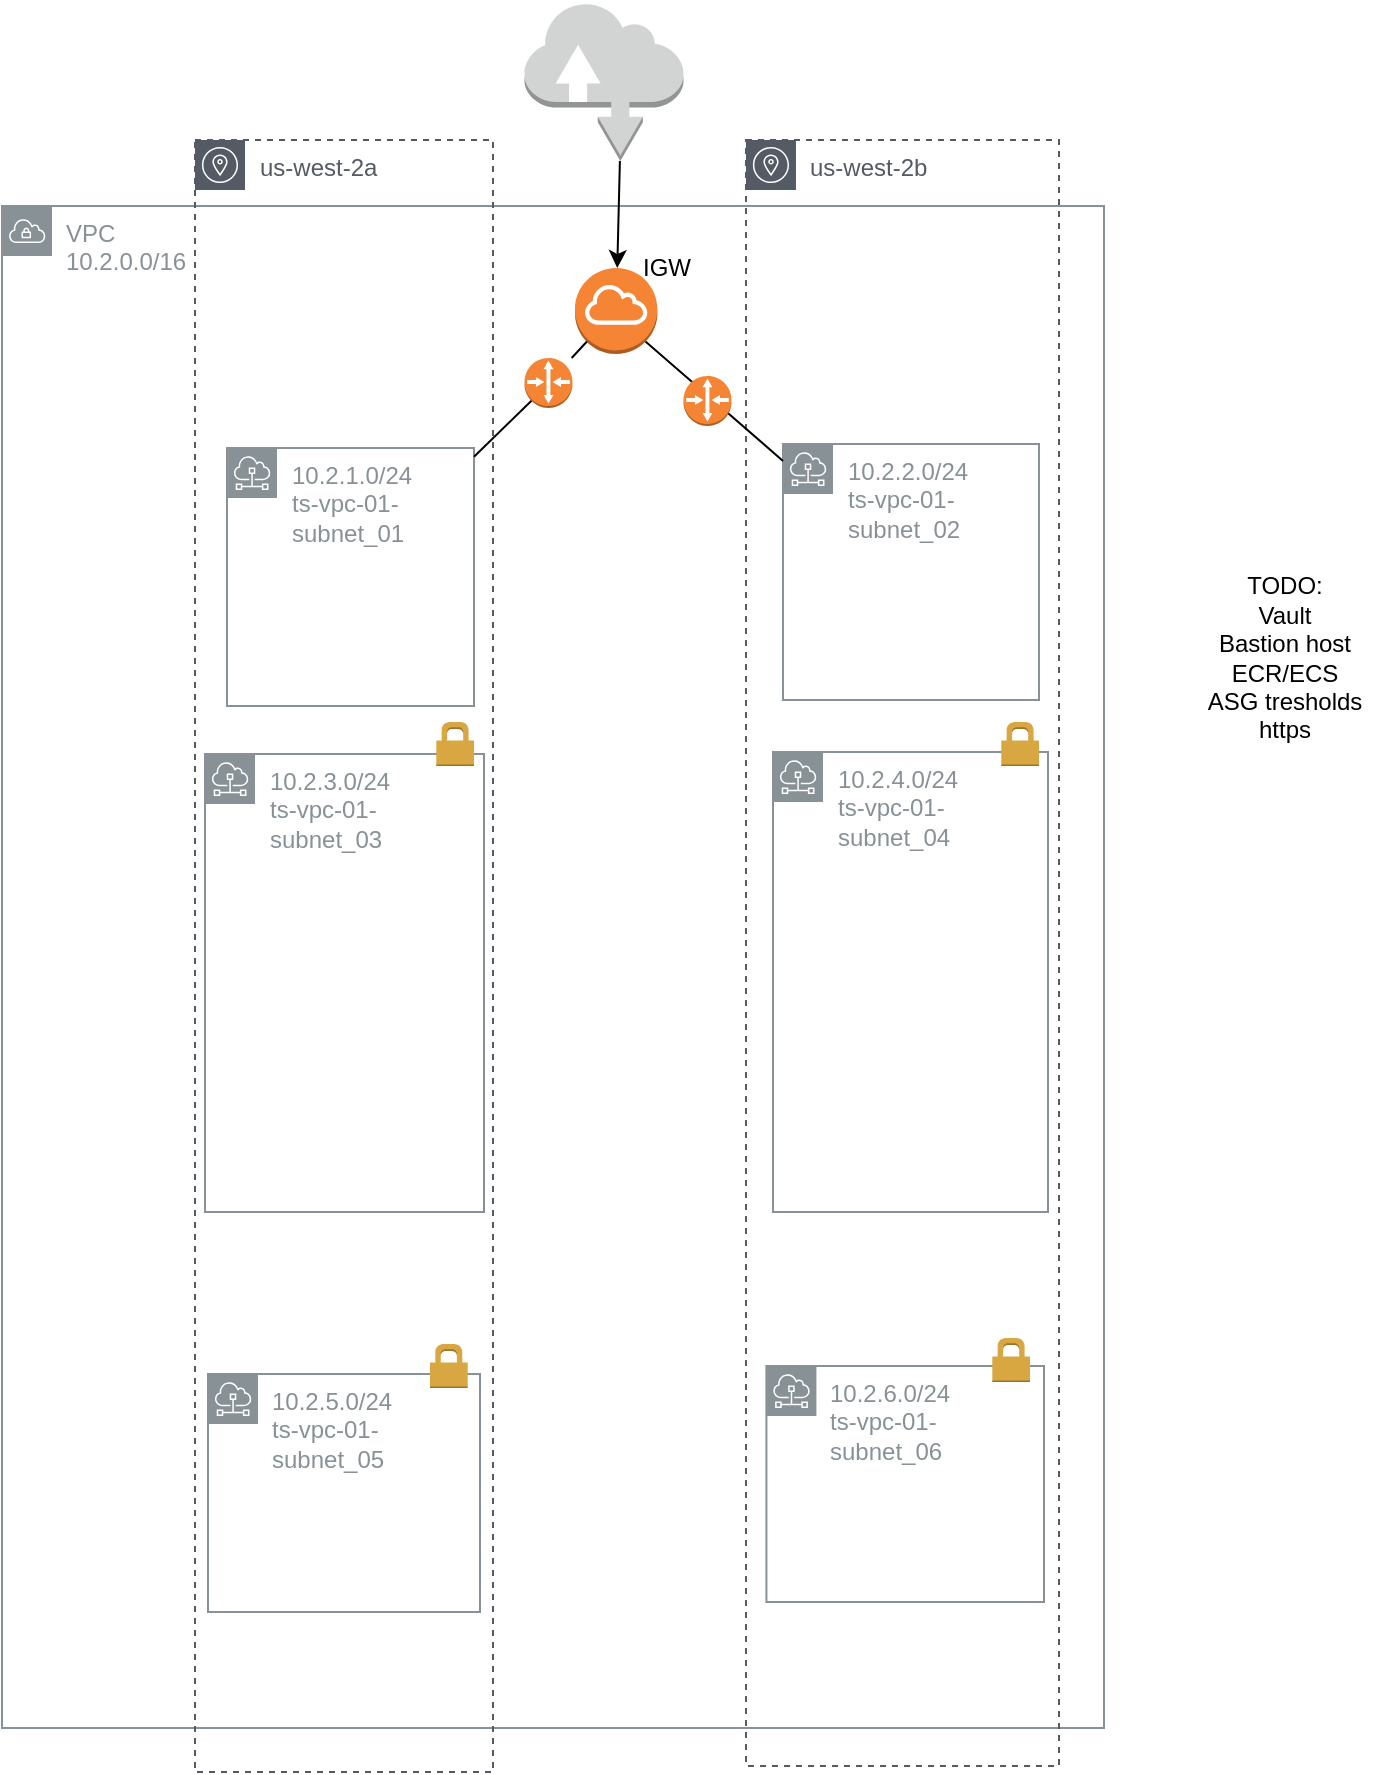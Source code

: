 <mxfile version="14.6.6" type="github">
  <diagram id="LdA-1L0uCgT_CVbXWtCU" name="Page-1">
    <mxGraphModel dx="1426" dy="769" grid="1" gridSize="10" guides="1" tooltips="1" connect="1" arrows="1" fold="1" page="1" pageScale="1" pageWidth="827" pageHeight="1169" math="0" shadow="0">
      <root>
        <mxCell id="0" />
        <mxCell id="1" parent="0" />
        <mxCell id="Rn8A0Fxg7lWSqy2aSkI7-1" value="VPC&lt;br&gt;10.2.0.0/16" style="outlineConnect=0;gradientColor=none;html=1;whiteSpace=wrap;fontSize=12;fontStyle=0;shape=mxgraph.aws4.group;grIcon=mxgraph.aws4.group_vpc;strokeColor=#879196;fillColor=none;verticalAlign=top;align=left;spacingLeft=30;fontColor=#879196;dashed=0;" parent="1" vertex="1">
          <mxGeometry x="119" y="244" width="551" height="761" as="geometry" />
        </mxCell>
        <mxCell id="Rn8A0Fxg7lWSqy2aSkI7-2" value="us-west-2a" style="outlineConnect=0;gradientColor=none;html=1;whiteSpace=wrap;fontSize=12;fontStyle=0;shape=mxgraph.aws4.group;grIcon=mxgraph.aws4.group_availability_zone;strokeColor=#545B64;fillColor=none;verticalAlign=top;align=left;spacingLeft=30;fontColor=#545B64;dashed=1;" parent="1" vertex="1">
          <mxGeometry x="215.5" y="211" width="149" height="816" as="geometry" />
        </mxCell>
        <mxCell id="Rn8A0Fxg7lWSqy2aSkI7-5" value="10.2.3.0/24&lt;br&gt;ts-vpc-01-subnet_03" style="outlineConnect=0;gradientColor=none;html=1;whiteSpace=wrap;fontSize=12;fontStyle=0;shape=mxgraph.aws4.group;grIcon=mxgraph.aws4.group_subnet;strokeColor=#879196;fillColor=none;verticalAlign=top;align=left;spacingLeft=30;fontColor=#879196;dashed=0;" parent="1" vertex="1">
          <mxGeometry x="220.5" y="518" width="139.5" height="229" as="geometry" />
        </mxCell>
        <mxCell id="Rn8A0Fxg7lWSqy2aSkI7-3" value="us-west-2b" style="outlineConnect=0;gradientColor=none;html=1;whiteSpace=wrap;fontSize=12;fontStyle=0;shape=mxgraph.aws4.group;grIcon=mxgraph.aws4.group_availability_zone;strokeColor=#545B64;fillColor=none;verticalAlign=top;align=left;spacingLeft=30;fontColor=#545B64;dashed=1;" parent="1" vertex="1">
          <mxGeometry x="490.99" y="211" width="156.51" height="813" as="geometry" />
        </mxCell>
        <mxCell id="Rn8A0Fxg7lWSqy2aSkI7-6" value="10.2.4.0/24&lt;br&gt;ts-vpc-01-subnet_04" style="outlineConnect=0;gradientColor=none;html=1;whiteSpace=wrap;fontSize=12;fontStyle=0;shape=mxgraph.aws4.group;grIcon=mxgraph.aws4.group_subnet;strokeColor=#879196;fillColor=none;verticalAlign=top;align=left;spacingLeft=30;fontColor=#879196;dashed=0;" parent="1" vertex="1">
          <mxGeometry x="504.5" y="517" width="137.5" height="230" as="geometry" />
        </mxCell>
        <mxCell id="Rn8A0Fxg7lWSqy2aSkI7-4" value="10.2.2.0/24&lt;br&gt;ts-vpc-01-subnet_02" style="outlineConnect=0;gradientColor=none;html=1;whiteSpace=wrap;fontSize=12;fontStyle=0;shape=mxgraph.aws4.group;grIcon=mxgraph.aws4.group_subnet;strokeColor=#879196;fillColor=none;verticalAlign=top;align=left;spacingLeft=30;fontColor=#879196;dashed=0;" parent="1" vertex="1">
          <mxGeometry x="509.5" y="363" width="128" height="128" as="geometry" />
        </mxCell>
        <mxCell id="Rn8A0Fxg7lWSqy2aSkI7-7" value="10.2.1.0/24&lt;br&gt;ts-vpc-01-subnet_01" style="outlineConnect=0;gradientColor=none;html=1;whiteSpace=wrap;fontSize=12;fontStyle=0;shape=mxgraph.aws4.group;grIcon=mxgraph.aws4.group_subnet;strokeColor=#879196;fillColor=none;verticalAlign=top;align=left;spacingLeft=30;fontColor=#879196;dashed=0;" parent="1" vertex="1">
          <mxGeometry x="231.5" y="365" width="123.5" height="129" as="geometry" />
        </mxCell>
        <mxCell id="Rn8A0Fxg7lWSqy2aSkI7-8" value="" style="outlineConnect=0;dashed=0;verticalLabelPosition=bottom;verticalAlign=top;align=center;html=1;shape=mxgraph.aws3.internet_gateway;fillColor=#F58534;gradientColor=none;" parent="1" vertex="1">
          <mxGeometry x="405.5" y="275" width="41.21" height="43" as="geometry" />
        </mxCell>
        <mxCell id="Rn8A0Fxg7lWSqy2aSkI7-9" value="IGW" style="text;html=1;align=center;verticalAlign=middle;resizable=0;points=[];autosize=1;" parent="1" vertex="1">
          <mxGeometry x="433.5" y="266" width="34" height="18" as="geometry" />
        </mxCell>
        <mxCell id="Rn8A0Fxg7lWSqy2aSkI7-10" value="" style="outlineConnect=0;dashed=0;verticalLabelPosition=bottom;verticalAlign=top;align=center;html=1;shape=mxgraph.aws3.internet;fillColor=#D2D3D3;gradientColor=none;" parent="1" vertex="1">
          <mxGeometry x="380.25" y="142" width="79.5" height="79.5" as="geometry" />
        </mxCell>
        <mxCell id="Rn8A0Fxg7lWSqy2aSkI7-18" value="" style="endArrow=classic;html=1;exitX=0.6;exitY=1;exitDx=0;exitDy=0;exitPerimeter=0;" parent="1" source="Rn8A0Fxg7lWSqy2aSkI7-10" target="Rn8A0Fxg7lWSqy2aSkI7-8" edge="1">
          <mxGeometry width="50" height="50" relative="1" as="geometry">
            <mxPoint x="409" y="250" as="sourcePoint" />
            <mxPoint x="459" y="200" as="targetPoint" />
          </mxGeometry>
        </mxCell>
        <mxCell id="Rn8A0Fxg7lWSqy2aSkI7-23" value="10.2.6.0/24&lt;br&gt;ts-vpc-01-subnet_06" style="outlineConnect=0;gradientColor=none;html=1;whiteSpace=wrap;fontSize=12;fontStyle=0;shape=mxgraph.aws4.group;grIcon=mxgraph.aws4.group_subnet;strokeColor=#879196;fillColor=none;verticalAlign=top;align=left;spacingLeft=30;fontColor=#879196;dashed=0;" parent="1" vertex="1">
          <mxGeometry x="501.21" y="824" width="138.79" height="118" as="geometry" />
        </mxCell>
        <mxCell id="Rn8A0Fxg7lWSqy2aSkI7-24" value="10.2.5.0/24&lt;br&gt;ts-vpc-01-subnet_05" style="outlineConnect=0;gradientColor=none;html=1;whiteSpace=wrap;fontSize=12;fontStyle=0;shape=mxgraph.aws4.group;grIcon=mxgraph.aws4.group_subnet;strokeColor=#879196;fillColor=none;verticalAlign=top;align=left;spacingLeft=30;fontColor=#879196;dashed=0;" parent="1" vertex="1">
          <mxGeometry x="222" y="828" width="136" height="119" as="geometry" />
        </mxCell>
        <mxCell id="Rn8A0Fxg7lWSqy2aSkI7-31" value="" style="dashed=0;html=1;shape=mxgraph.aws3.permissions;fillColor=#D9A741;gradientColor=none;dashed=0;" parent="1" vertex="1">
          <mxGeometry x="336.15" y="502" width="18.85" height="22" as="geometry" />
        </mxCell>
        <mxCell id="Rn8A0Fxg7lWSqy2aSkI7-32" value="" style="dashed=0;html=1;shape=mxgraph.aws3.permissions;fillColor=#D9A741;gradientColor=none;dashed=0;" parent="1" vertex="1">
          <mxGeometry x="618.65" y="502" width="18.85" height="22" as="geometry" />
        </mxCell>
        <mxCell id="Rn8A0Fxg7lWSqy2aSkI7-35" value="" style="dashed=0;html=1;shape=mxgraph.aws3.permissions;fillColor=#D9A741;gradientColor=none;dashed=0;" parent="1" vertex="1">
          <mxGeometry x="614.15" y="810" width="18.85" height="22" as="geometry" />
        </mxCell>
        <mxCell id="Rn8A0Fxg7lWSqy2aSkI7-36" value="" style="dashed=0;html=1;shape=mxgraph.aws3.permissions;fillColor=#D9A741;gradientColor=none;dashed=0;" parent="1" vertex="1">
          <mxGeometry x="333.0" y="813" width="18.85" height="22" as="geometry" />
        </mxCell>
        <mxCell id="Rn8A0Fxg7lWSqy2aSkI7-93" value="TODO:&lt;br&gt;Vault&lt;br&gt;Bastion host&lt;br&gt;ECR/ECS&lt;br&gt;ASG tresholds&lt;br&gt;https" style="text;html=1;align=center;verticalAlign=middle;resizable=0;points=[];autosize=1;strokeColor=none;" parent="1" vertex="1">
          <mxGeometry x="715" y="425" width="90" height="90" as="geometry" />
        </mxCell>
        <mxCell id="lxqPDfeSCclGnKKYvE98-1" value="" style="endArrow=none;html=1;entryX=0.145;entryY=0.855;entryDx=0;entryDy=0;entryPerimeter=0;startArrow=none;" edge="1" parent="1" source="Rn8A0Fxg7lWSqy2aSkI7-53" target="Rn8A0Fxg7lWSqy2aSkI7-8">
          <mxGeometry width="50" height="50" relative="1" as="geometry">
            <mxPoint x="410" y="530" as="sourcePoint" />
            <mxPoint x="460" y="480" as="targetPoint" />
          </mxGeometry>
        </mxCell>
        <mxCell id="Rn8A0Fxg7lWSqy2aSkI7-53" value="" style="outlineConnect=0;dashed=0;verticalLabelPosition=bottom;verticalAlign=top;align=center;html=1;shape=mxgraph.aws3.router;fillColor=#F58534;gradientColor=none;" parent="1" vertex="1">
          <mxGeometry x="380.25" y="320" width="23.96" height="25" as="geometry" />
        </mxCell>
        <mxCell id="lxqPDfeSCclGnKKYvE98-2" value="" style="endArrow=none;html=1;entryX=0.145;entryY=0.855;entryDx=0;entryDy=0;entryPerimeter=0;" edge="1" parent="1" source="Rn8A0Fxg7lWSqy2aSkI7-7" target="Rn8A0Fxg7lWSqy2aSkI7-53">
          <mxGeometry width="50" height="50" relative="1" as="geometry">
            <mxPoint x="355" y="368.006" as="sourcePoint" />
            <mxPoint x="411.475" y="311.765" as="targetPoint" />
          </mxGeometry>
        </mxCell>
        <mxCell id="lxqPDfeSCclGnKKYvE98-3" value="" style="endArrow=none;html=1;entryX=0.855;entryY=0.855;entryDx=0;entryDy=0;entryPerimeter=0;" edge="1" parent="1" source="Rn8A0Fxg7lWSqy2aSkI7-4" target="Rn8A0Fxg7lWSqy2aSkI7-8">
          <mxGeometry width="50" height="50" relative="1" as="geometry">
            <mxPoint x="410" y="530" as="sourcePoint" />
            <mxPoint x="460" y="480" as="targetPoint" />
          </mxGeometry>
        </mxCell>
        <mxCell id="Rn8A0Fxg7lWSqy2aSkI7-52" value="" style="outlineConnect=0;dashed=0;verticalLabelPosition=bottom;verticalAlign=top;align=center;html=1;shape=mxgraph.aws3.router;fillColor=#F58534;gradientColor=none;" parent="1" vertex="1">
          <mxGeometry x="459.75" y="329" width="23.96" height="25" as="geometry" />
        </mxCell>
      </root>
    </mxGraphModel>
  </diagram>
</mxfile>

